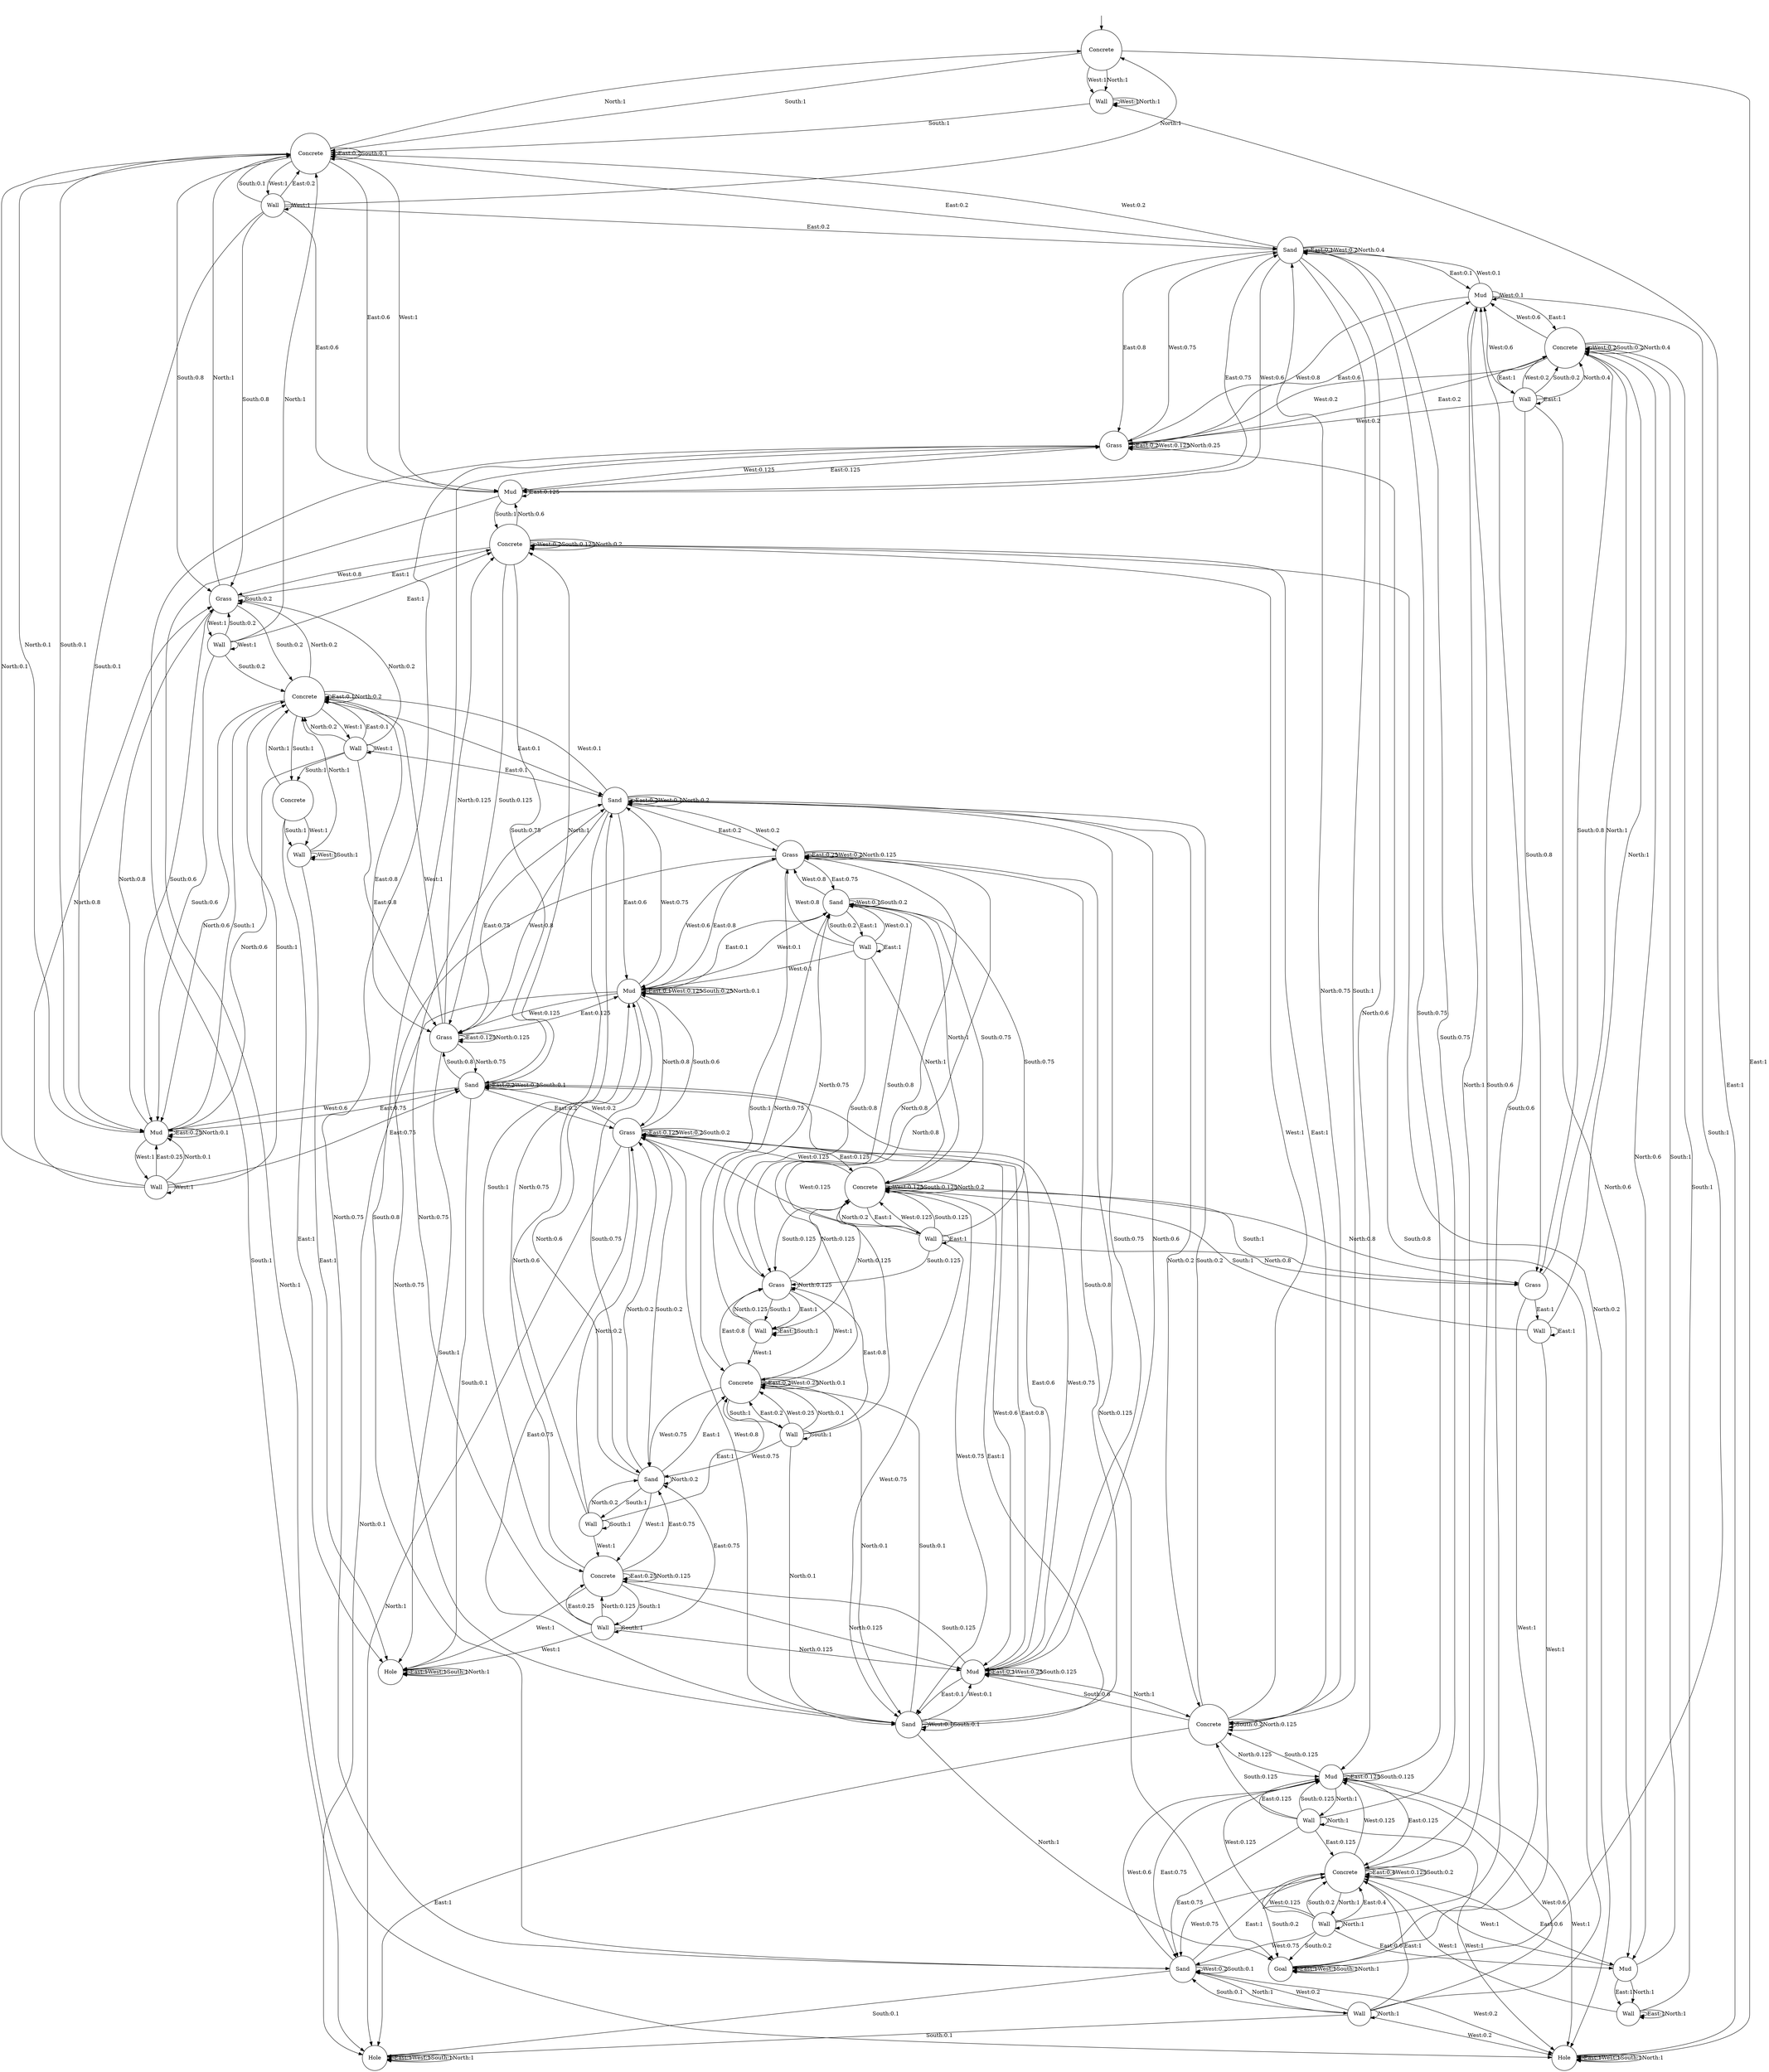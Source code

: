 digraph g {
__start0 [label="" shape="none"];
0 [shape="circle" label="Concrete"];
1 [shape="circle" label="Wall"];
2 [shape="circle" label="Concrete"];
3 [shape="circle" label="Wall"];
4 [shape="circle" label="Wall"];
5 [shape="circle" label="Grass"];
6 [shape="circle" label="Wall"];
7 [shape="circle" label="Mud"];
8 [shape="circle" label="Concrete"];
9 [shape="circle" label="Wall"];
10 [shape="circle" label="Concrete"];
11 [shape="circle" label="Wall"];
12 [shape="circle" label="Hole"];
13 [shape="circle" label="Mud"];
14 [shape="circle" label="Concrete"];
15 [shape="circle" label="Sand"];
16 [shape="circle" label="Grass"];
17 [shape="circle" label="Hole"];
18 [shape="circle" label="Wall"];
19 [shape="circle" label="Mud"];
20 [shape="circle" label="Sand"];
21 [shape="circle" label="Concrete"];
22 [shape="circle" label="Mud"];
23 [shape="circle" label="Sand"];
24 [shape="circle" label="Concrete"];
25 [shape="circle" label="Wall"];
26 [shape="circle" label="Wall"];
27 [shape="circle" label="Sand"];
28 [shape="circle" label="Grass"];
29 [shape="circle" label="Hole"];
30 [shape="circle" label="Grass"];
31 [shape="circle" label="Mud"];
32 [shape="circle" label="Wall"];
33 [shape="circle" label="Sand"];
34 [shape="circle" label="Concrete"];
35 [shape="circle" label="Wall"];
36 [shape="circle" label="Mud"];
37 [shape="circle" label="Goal"];
38 [shape="circle" label="Sand"];
39 [shape="circle" label="Grass"];
40 [shape="circle" label="Concrete"];
41 [shape="circle" label="Wall"];
42 [shape="circle" label="Wall"];
43 [shape="circle" label="Mud"];
44 [shape="circle" label="Concrete"];
45 [shape="circle" label="Wall"];
46 [shape="circle" label="Wall"];
47 [shape="circle" label="Grass"];
48 [shape="circle" label="Concrete"];
49 [shape="circle" label="Wall"];
50 [shape="circle" label="Wall"];
51 [shape="circle" label="Sand"];
52 [shape="circle" label="Wall"];
53 [shape="circle" label="Grass"];
0 -> 12 [label="East:1"];
0 -> 1 [label="West:1"];
0 -> 2 [label="South:1"];
0 -> 1 [label="North:1"];
1 -> 12 [label="East:1"];
1 -> 1 [label="West:1"];
1 -> 2 [label="South:1"];
1 -> 1 [label="North:1"];
2 -> 2 [label="East:0.2"];
2 -> 13 [label="East:0.6"];
2 -> 20 [label="East:0.2"];
2 -> 3 [label="West:1"];
2 -> 2 [label="South:0.1"];
2 -> 5 [label="South:0.8"];
2 -> 7 [label="South:0.1"];
2 -> 0 [label="North:1"];
3 -> 2 [label="East:0.2"];
3 -> 13 [label="East:0.6"];
3 -> 20 [label="East:0.2"];
3 -> 3 [label="West:1"];
3 -> 2 [label="South:0.1"];
3 -> 5 [label="South:0.8"];
3 -> 7 [label="South:0.1"];
3 -> 0 [label="North:1"];
4 -> 14 [label="East:1"];
4 -> 4 [label="West:1"];
4 -> 5 [label="South:0.2"];
4 -> 7 [label="South:0.6"];
4 -> 8 [label="South:0.2"];
4 -> 2 [label="North:1"];
5 -> 14 [label="East:1"];
5 -> 4 [label="West:1"];
5 -> 5 [label="South:0.2"];
5 -> 7 [label="South:0.6"];
5 -> 8 [label="South:0.2"];
5 -> 2 [label="North:1"];
6 -> 7 [label="East:0.25"];
6 -> 15 [label="East:0.75"];
6 -> 6 [label="West:1"];
6 -> 8 [label="South:1"];
6 -> 2 [label="North:0.1"];
6 -> 5 [label="North:0.8"];
6 -> 7 [label="North:0.1"];
7 -> 7 [label="East:0.25"];
7 -> 15 [label="East:0.75"];
7 -> 6 [label="West:1"];
7 -> 8 [label="South:1"];
7 -> 2 [label="North:0.1"];
7 -> 5 [label="North:0.8"];
7 -> 7 [label="North:0.1"];
8 -> 8 [label="East:0.1"];
8 -> 16 [label="East:0.8"];
8 -> 23 [label="East:0.1"];
8 -> 9 [label="West:1"];
8 -> 10 [label="South:1"];
8 -> 5 [label="North:0.2"];
8 -> 7 [label="North:0.6"];
8 -> 8 [label="North:0.2"];
9 -> 8 [label="East:0.1"];
9 -> 16 [label="East:0.8"];
9 -> 23 [label="East:0.1"];
9 -> 9 [label="West:1"];
9 -> 10 [label="South:1"];
9 -> 5 [label="North:0.2"];
9 -> 7 [label="North:0.6"];
9 -> 8 [label="North:0.2"];
10 -> 17 [label="East:1"];
10 -> 11 [label="West:1"];
10 -> 11 [label="South:1"];
10 -> 8 [label="North:1"];
11 -> 17 [label="East:1"];
11 -> 11 [label="West:1"];
11 -> 11 [label="South:1"];
11 -> 8 [label="North:1"];
12 -> 12 [label="East:1"];
12 -> 12 [label="West:1"];
12 -> 12 [label="South:1"];
12 -> 12 [label="North:1"];
13 -> 13 [label="East:0.125"];
13 -> 20 [label="East:0.75"];
13 -> 28 [label="East:0.125"];
13 -> 2 [label="West:1"];
13 -> 14 [label="South:1"];
13 -> 12 [label="North:1"];
14 -> 21 [label="East:1"];
14 -> 5 [label="West:0.8"];
14 -> 14 [label="West:0.2"];
14 -> 14 [label="South:0.125"];
14 -> 15 [label="South:0.75"];
14 -> 16 [label="South:0.125"];
14 -> 12 [label="North:0.2"];
14 -> 13 [label="North:0.6"];
14 -> 14 [label="North:0.2"];
15 -> 15 [label="East:0.2"];
15 -> 22 [label="East:0.6"];
15 -> 30 [label="East:0.2"];
15 -> 7 [label="West:0.6"];
15 -> 15 [label="West:0.4"];
15 -> 15 [label="South:0.1"];
15 -> 16 [label="South:0.8"];
15 -> 17 [label="South:0.1"];
15 -> 14 [label="North:1"];
16 -> 16 [label="East:0.125"];
16 -> 23 [label="East:0.75"];
16 -> 31 [label="East:0.125"];
16 -> 8 [label="West:1"];
16 -> 17 [label="South:1"];
16 -> 14 [label="North:0.125"];
16 -> 15 [label="North:0.75"];
16 -> 16 [label="North:0.125"];
17 -> 17 [label="East:1"];
17 -> 17 [label="West:1"];
17 -> 17 [label="South:1"];
17 -> 17 [label="North:1"];
18 -> 19 [label="East:0.125"];
18 -> 27 [label="East:0.75"];
18 -> 34 [label="East:0.125"];
18 -> 12 [label="West:1"];
18 -> 19 [label="South:0.125"];
18 -> 20 [label="South:0.75"];
18 -> 21 [label="South:0.125"];
18 -> 18 [label="North:1"];
19 -> 19 [label="East:0.125"];
19 -> 27 [label="East:0.75"];
19 -> 34 [label="East:0.125"];
19 -> 12 [label="West:1"];
19 -> 19 [label="South:0.125"];
19 -> 20 [label="South:0.75"];
19 -> 21 [label="South:0.125"];
19 -> 18 [label="North:1"];
20 -> 20 [label="East:0.1"];
20 -> 28 [label="East:0.8"];
20 -> 36 [label="East:0.1"];
20 -> 2 [label="West:0.2"];
20 -> 13 [label="West:0.6"];
20 -> 20 [label="West:0.2"];
20 -> 21 [label="South:1"];
20 -> 19 [label="North:0.6"];
20 -> 20 [label="North:0.4"];
21 -> 29 [label="East:1"];
21 -> 14 [label="West:1"];
21 -> 21 [label="South:0.2"];
21 -> 22 [label="South:0.6"];
21 -> 23 [label="South:0.2"];
21 -> 19 [label="North:0.125"];
21 -> 20 [label="North:0.75"];
21 -> 21 [label="North:0.125"];
22 -> 22 [label="East:0.1"];
22 -> 30 [label="East:0.8"];
22 -> 38 [label="East:0.1"];
22 -> 15 [label="West:0.75"];
22 -> 22 [label="West:0.25"];
22 -> 22 [label="South:0.125"];
22 -> 23 [label="South:0.75"];
22 -> 24 [label="South:0.125"];
22 -> 21 [label="North:1"];
23 -> 23 [label="East:0.2"];
23 -> 31 [label="East:0.6"];
23 -> 39 [label="East:0.2"];
23 -> 8 [label="West:0.1"];
23 -> 16 [label="West:0.8"];
23 -> 23 [label="West:0.1"];
23 -> 24 [label="South:1"];
23 -> 21 [label="North:0.2"];
23 -> 22 [label="North:0.6"];
23 -> 23 [label="North:0.2"];
24 -> 24 [label="East:0.25"];
24 -> 33 [label="East:0.75"];
24 -> 17 [label="West:1"];
24 -> 25 [label="South:1"];
24 -> 22 [label="North:0.125"];
24 -> 23 [label="North:0.75"];
24 -> 24 [label="North:0.125"];
25 -> 24 [label="East:0.25"];
25 -> 33 [label="East:0.75"];
25 -> 17 [label="West:1"];
25 -> 25 [label="South:1"];
25 -> 22 [label="North:0.125"];
25 -> 23 [label="North:0.75"];
25 -> 24 [label="North:0.125"];
26 -> 34 [label="East:1"];
26 -> 12 [label="West:0.2"];
26 -> 19 [label="West:0.6"];
26 -> 27 [label="West:0.2"];
26 -> 27 [label="South:0.1"];
26 -> 28 [label="South:0.8"];
26 -> 29 [label="South:0.1"];
26 -> 26 [label="North:1"];
27 -> 34 [label="East:1"];
27 -> 12 [label="West:0.2"];
27 -> 19 [label="West:0.6"];
27 -> 27 [label="West:0.2"];
27 -> 27 [label="South:0.1"];
27 -> 28 [label="South:0.8"];
27 -> 29 [label="South:0.1"];
27 -> 26 [label="North:1"];
28 -> 28 [label="East:0.2"];
28 -> 36 [label="East:0.6"];
28 -> 44 [label="East:0.2"];
28 -> 13 [label="West:0.125"];
28 -> 20 [label="West:0.75"];
28 -> 28 [label="West:0.125"];
28 -> 29 [label="South:1"];
28 -> 27 [label="North:0.75"];
28 -> 28 [label="North:0.25"];
29 -> 29 [label="East:1"];
29 -> 29 [label="West:1"];
29 -> 29 [label="South:1"];
29 -> 29 [label="North:1"];
30 -> 30 [label="East:0.125"];
30 -> 38 [label="East:0.75"];
30 -> 48 [label="East:0.125"];
30 -> 15 [label="West:0.2"];
30 -> 22 [label="West:0.6"];
30 -> 30 [label="West:0.2"];
30 -> 30 [label="South:0.2"];
30 -> 31 [label="South:0.6"];
30 -> 33 [label="South:0.2"];
30 -> 29 [label="North:1"];
31 -> 31 [label="East:0.1"];
31 -> 39 [label="East:0.8"];
31 -> 51 [label="East:0.1"];
31 -> 16 [label="West:0.125"];
31 -> 23 [label="West:0.75"];
31 -> 31 [label="West:0.125"];
31 -> 31 [label="South:0.25"];
31 -> 33 [label="South:0.75"];
31 -> 29 [label="North:0.1"];
31 -> 30 [label="North:0.8"];
31 -> 31 [label="North:0.1"];
32 -> 40 [label="East:1"];
32 -> 24 [label="West:1"];
32 -> 32 [label="South:1"];
32 -> 30 [label="North:0.2"];
32 -> 31 [label="North:0.6"];
32 -> 33 [label="North:0.2"];
33 -> 40 [label="East:1"];
33 -> 24 [label="West:1"];
33 -> 32 [label="South:1"];
33 -> 30 [label="North:0.2"];
33 -> 31 [label="North:0.6"];
33 -> 33 [label="North:0.2"];
34 -> 34 [label="East:0.4"];
34 -> 43 [label="East:0.6"];
34 -> 19 [label="West:0.125"];
34 -> 27 [label="West:0.75"];
34 -> 34 [label="West:0.125"];
34 -> 34 [label="South:0.2"];
34 -> 36 [label="South:0.6"];
34 -> 37 [label="South:0.2"];
34 -> 35 [label="North:1"];
35 -> 34 [label="East:0.4"];
35 -> 43 [label="East:0.6"];
35 -> 19 [label="West:0.125"];
35 -> 27 [label="West:0.75"];
35 -> 34 [label="West:0.125"];
35 -> 34 [label="South:0.2"];
35 -> 36 [label="South:0.6"];
35 -> 37 [label="South:0.2"];
35 -> 35 [label="North:1"];
36 -> 44 [label="East:1"];
36 -> 20 [label="West:0.1"];
36 -> 28 [label="West:0.8"];
36 -> 36 [label="West:0.1"];
36 -> 37 [label="South:1"];
36 -> 34 [label="North:1"];
37 -> 37 [label="East:1"];
37 -> 37 [label="West:1"];
37 -> 37 [label="South:1"];
37 -> 37 [label="North:1"];
38 -> 48 [label="East:1"];
38 -> 22 [label="West:0.1"];
38 -> 30 [label="West:0.8"];
38 -> 38 [label="West:0.1"];
38 -> 38 [label="South:0.1"];
38 -> 39 [label="South:0.8"];
38 -> 40 [label="South:0.1"];
38 -> 37 [label="North:1"];
39 -> 39 [label="East:0.25"];
39 -> 51 [label="East:0.75"];
39 -> 23 [label="West:0.2"];
39 -> 31 [label="West:0.6"];
39 -> 39 [label="West:0.2"];
39 -> 40 [label="South:1"];
39 -> 37 [label="North:0.125"];
39 -> 38 [label="North:0.75"];
39 -> 39 [label="North:0.125"];
40 -> 40 [label="East:0.2"];
40 -> 53 [label="East:0.8"];
40 -> 33 [label="West:0.75"];
40 -> 40 [label="West:0.25"];
40 -> 41 [label="South:1"];
40 -> 38 [label="North:0.1"];
40 -> 39 [label="North:0.8"];
40 -> 40 [label="North:0.1"];
41 -> 40 [label="East:0.2"];
41 -> 53 [label="East:0.8"];
41 -> 33 [label="West:0.75"];
41 -> 40 [label="West:0.25"];
41 -> 41 [label="South:1"];
41 -> 38 [label="North:0.1"];
41 -> 39 [label="North:0.8"];
41 -> 40 [label="North:0.1"];
42 -> 42 [label="East:1"];
42 -> 34 [label="West:1"];
42 -> 44 [label="South:1"];
42 -> 42 [label="North:1"];
43 -> 42 [label="East:1"];
43 -> 34 [label="West:1"];
43 -> 44 [label="South:1"];
43 -> 42 [label="North:1"];
44 -> 45 [label="East:1"];
44 -> 28 [label="West:0.2"];
44 -> 36 [label="West:0.6"];
44 -> 44 [label="West:0.2"];
44 -> 44 [label="South:0.2"];
44 -> 47 [label="South:0.8"];
44 -> 43 [label="North:0.6"];
44 -> 44 [label="North:0.4"];
45 -> 45 [label="East:1"];
45 -> 28 [label="West:0.2"];
45 -> 36 [label="West:0.6"];
45 -> 44 [label="West:0.2"];
45 -> 44 [label="South:0.2"];
45 -> 47 [label="South:0.8"];
45 -> 43 [label="North:0.6"];
45 -> 44 [label="North:0.4"];
46 -> 46 [label="East:1"];
46 -> 37 [label="West:1"];
46 -> 48 [label="South:1"];
46 -> 44 [label="North:1"];
47 -> 46 [label="East:1"];
47 -> 37 [label="West:1"];
47 -> 48 [label="South:1"];
47 -> 44 [label="North:1"];
48 -> 49 [label="East:1"];
48 -> 30 [label="West:0.125"];
48 -> 38 [label="West:0.75"];
48 -> 48 [label="West:0.125"];
48 -> 48 [label="South:0.125"];
48 -> 51 [label="South:0.75"];
48 -> 53 [label="South:0.125"];
48 -> 47 [label="North:0.8"];
48 -> 48 [label="North:0.2"];
49 -> 49 [label="East:1"];
49 -> 30 [label="West:0.125"];
49 -> 38 [label="West:0.75"];
49 -> 48 [label="West:0.125"];
49 -> 48 [label="South:0.125"];
49 -> 51 [label="South:0.75"];
49 -> 53 [label="South:0.125"];
49 -> 47 [label="North:0.8"];
49 -> 48 [label="North:0.2"];
50 -> 50 [label="East:1"];
50 -> 31 [label="West:0.1"];
50 -> 39 [label="West:0.8"];
50 -> 51 [label="West:0.1"];
50 -> 51 [label="South:0.2"];
50 -> 53 [label="South:0.8"];
50 -> 48 [label="North:1"];
51 -> 50 [label="East:1"];
51 -> 31 [label="West:0.1"];
51 -> 39 [label="West:0.8"];
51 -> 51 [label="West:0.1"];
51 -> 51 [label="South:0.2"];
51 -> 53 [label="South:0.8"];
51 -> 48 [label="North:1"];
52 -> 52 [label="East:1"];
52 -> 40 [label="West:1"];
52 -> 52 [label="South:1"];
52 -> 48 [label="North:0.125"];
52 -> 51 [label="North:0.75"];
52 -> 53 [label="North:0.125"];
53 -> 52 [label="East:1"];
53 -> 40 [label="West:1"];
53 -> 52 [label="South:1"];
53 -> 48 [label="North:0.125"];
53 -> 51 [label="North:0.75"];
53 -> 53 [label="North:0.125"];
__start0 -> 0;
}
